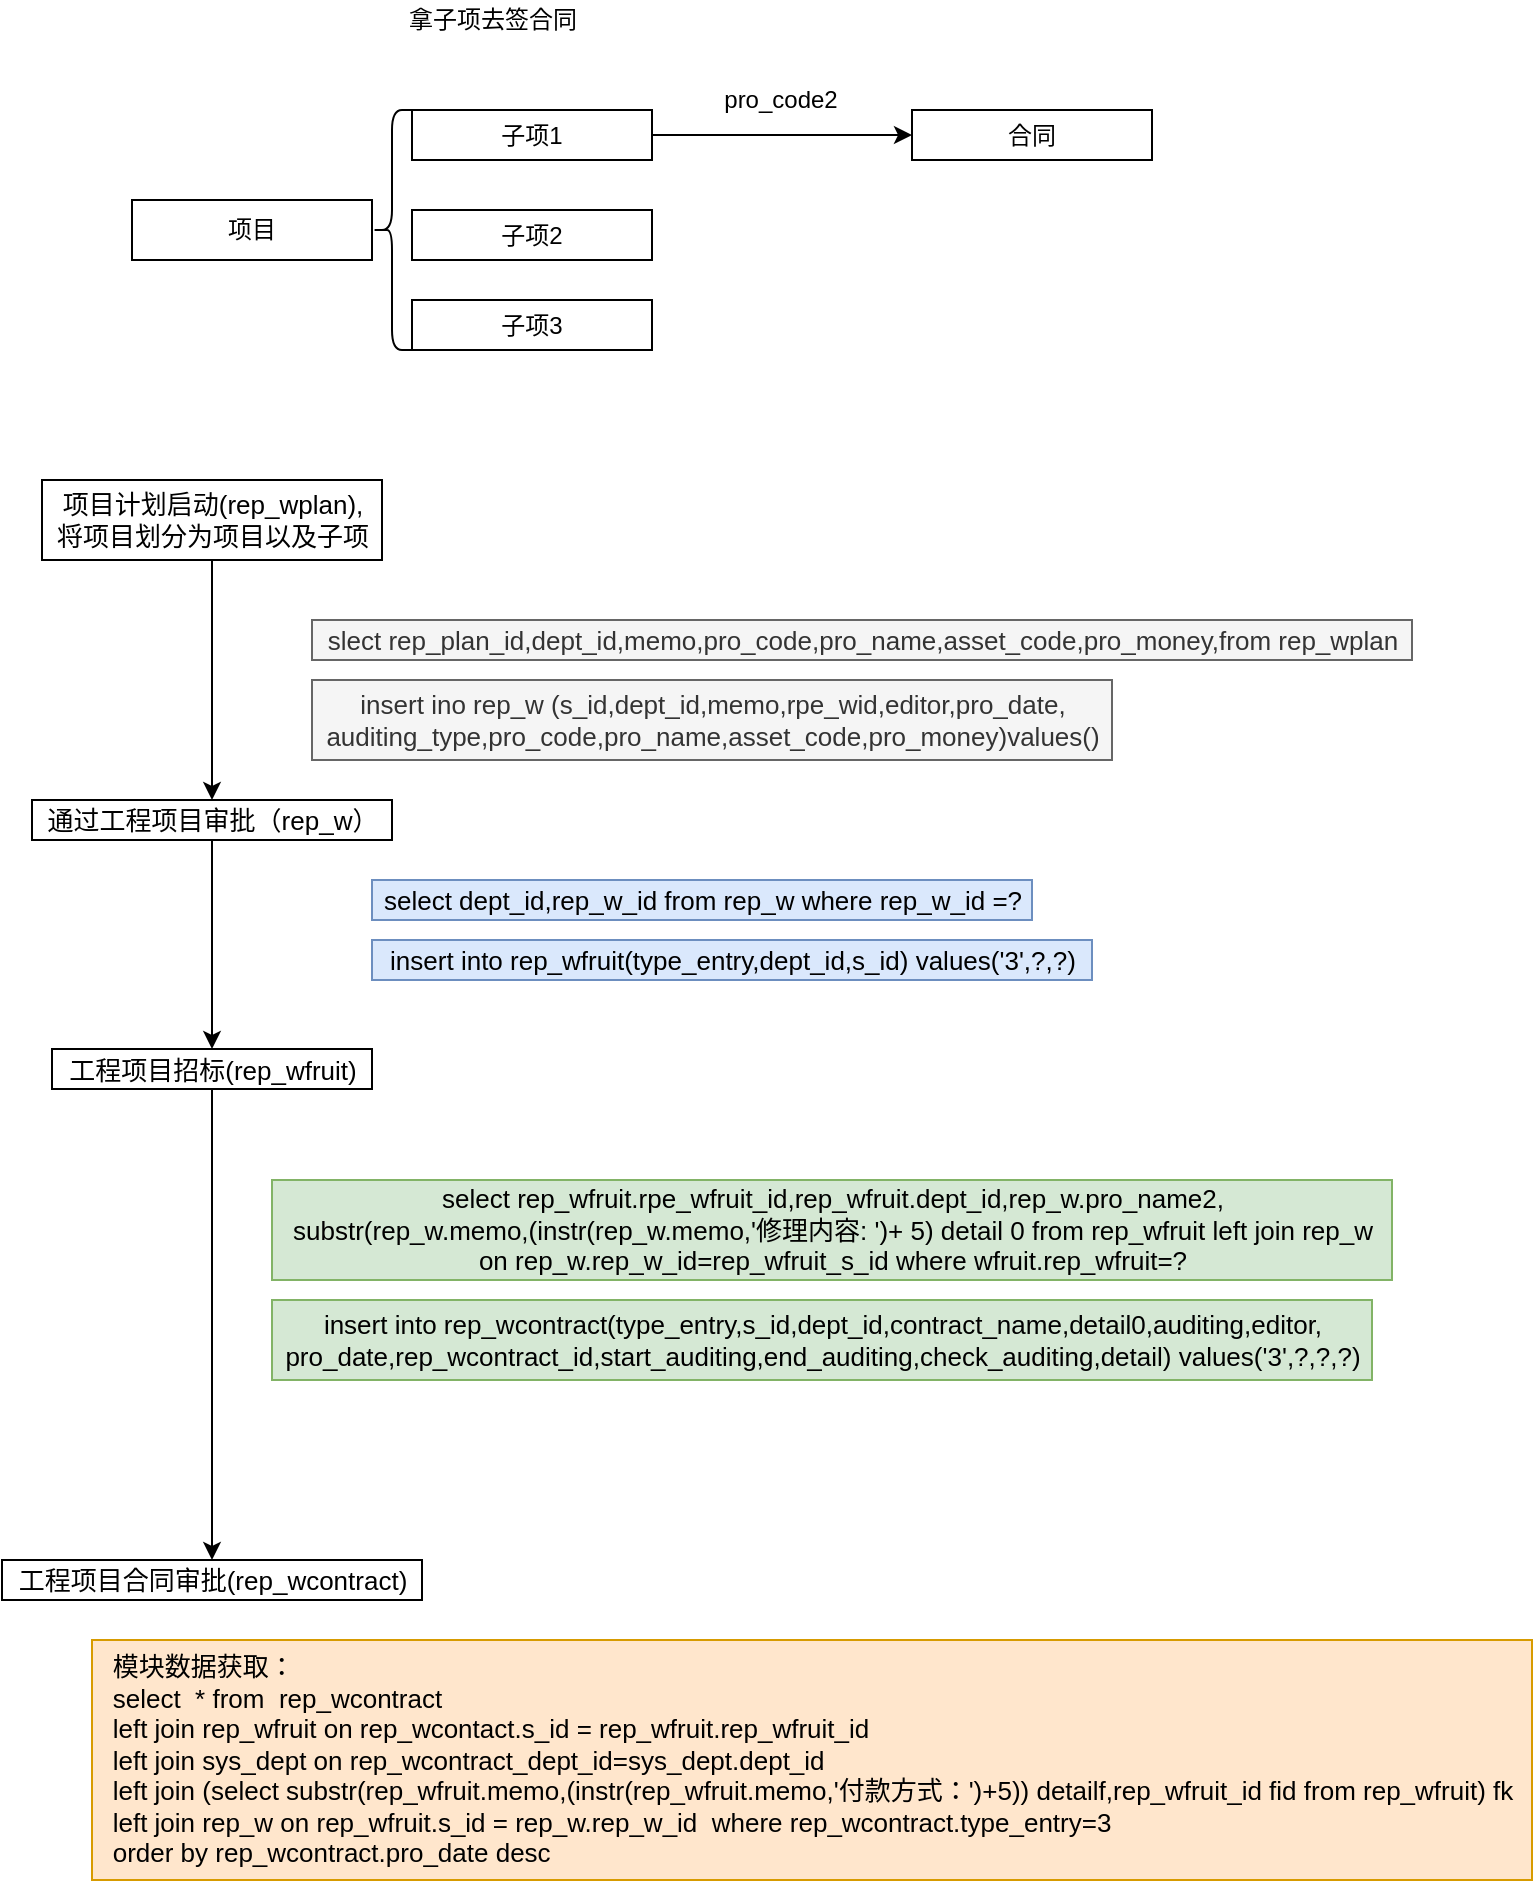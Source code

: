 <mxfile version="16.5.6" type="github">
  <diagram id="YGL4_LU6Wryx0pnacia-" name="Page-1">
    <mxGraphModel dx="1550" dy="844" grid="1" gridSize="10" guides="1" tooltips="1" connect="1" arrows="1" fold="1" page="1" pageScale="1" pageWidth="827" pageHeight="1169" math="0" shadow="0">
      <root>
        <mxCell id="0" />
        <mxCell id="1" parent="0" />
        <mxCell id="nmOukB2l_b2BBjUmnGJQ-1" value="项目" style="rounded=0;whiteSpace=wrap;html=1;" vertex="1" parent="1">
          <mxGeometry x="90" y="140" width="120" height="30" as="geometry" />
        </mxCell>
        <mxCell id="nmOukB2l_b2BBjUmnGJQ-2" value="" style="shape=curlyBracket;whiteSpace=wrap;html=1;rounded=1;" vertex="1" parent="1">
          <mxGeometry x="210" y="95" width="20" height="120" as="geometry" />
        </mxCell>
        <mxCell id="nmOukB2l_b2BBjUmnGJQ-9" value="" style="edgeStyle=orthogonalEdgeStyle;rounded=0;orthogonalLoop=1;jettySize=auto;html=1;" edge="1" parent="1" source="nmOukB2l_b2BBjUmnGJQ-4" target="nmOukB2l_b2BBjUmnGJQ-8">
          <mxGeometry relative="1" as="geometry" />
        </mxCell>
        <mxCell id="nmOukB2l_b2BBjUmnGJQ-4" value="子项1" style="rounded=0;whiteSpace=wrap;html=1;" vertex="1" parent="1">
          <mxGeometry x="230" y="95" width="120" height="25" as="geometry" />
        </mxCell>
        <mxCell id="nmOukB2l_b2BBjUmnGJQ-5" value="子项2" style="rounded=0;whiteSpace=wrap;html=1;" vertex="1" parent="1">
          <mxGeometry x="230" y="145" width="120" height="25" as="geometry" />
        </mxCell>
        <mxCell id="nmOukB2l_b2BBjUmnGJQ-6" value="子项3" style="rounded=0;whiteSpace=wrap;html=1;" vertex="1" parent="1">
          <mxGeometry x="230" y="190" width="120" height="25" as="geometry" />
        </mxCell>
        <mxCell id="nmOukB2l_b2BBjUmnGJQ-7" value="拿子项去签合同" style="text;html=1;align=center;verticalAlign=middle;resizable=0;points=[];autosize=1;strokeColor=none;fillColor=none;" vertex="1" parent="1">
          <mxGeometry x="220" y="40" width="100" height="20" as="geometry" />
        </mxCell>
        <mxCell id="nmOukB2l_b2BBjUmnGJQ-8" value="合同" style="rounded=0;whiteSpace=wrap;html=1;" vertex="1" parent="1">
          <mxGeometry x="480" y="95" width="120" height="25" as="geometry" />
        </mxCell>
        <mxCell id="nmOukB2l_b2BBjUmnGJQ-10" value="pro_code2" style="text;html=1;align=center;verticalAlign=middle;resizable=0;points=[];autosize=1;strokeColor=none;fillColor=none;" vertex="1" parent="1">
          <mxGeometry x="379" y="80" width="70" height="20" as="geometry" />
        </mxCell>
        <mxCell id="nmOukB2l_b2BBjUmnGJQ-15" value="" style="edgeStyle=orthogonalEdgeStyle;rounded=0;orthogonalLoop=1;jettySize=auto;html=1;fontSize=13;entryX=0.5;entryY=0;entryDx=0;entryDy=0;entryPerimeter=0;" edge="1" parent="1" source="nmOukB2l_b2BBjUmnGJQ-13" target="nmOukB2l_b2BBjUmnGJQ-16">
          <mxGeometry relative="1" as="geometry">
            <mxPoint x="190" y="410" as="targetPoint" />
          </mxGeometry>
        </mxCell>
        <mxCell id="nmOukB2l_b2BBjUmnGJQ-13" value="&lt;span style=&quot;font-size: 13px&quot;&gt;项目计划启动(rep_wplan),&lt;br&gt;将项目划分为项目以及子项&lt;/span&gt;" style="text;html=1;align=center;verticalAlign=middle;resizable=0;points=[];autosize=1;strokeColor=default;fillColor=none;fontSize=13;fontStyle=0" vertex="1" parent="1">
          <mxGeometry x="45" y="280" width="170" height="40" as="geometry" />
        </mxCell>
        <mxCell id="nmOukB2l_b2BBjUmnGJQ-18" value="" style="edgeStyle=orthogonalEdgeStyle;rounded=0;orthogonalLoop=1;jettySize=auto;html=1;fontSize=13;" edge="1" parent="1" source="nmOukB2l_b2BBjUmnGJQ-16" target="nmOukB2l_b2BBjUmnGJQ-17">
          <mxGeometry relative="1" as="geometry" />
        </mxCell>
        <mxCell id="nmOukB2l_b2BBjUmnGJQ-16" value="通过工程项目审批（rep_w）" style="text;html=1;align=center;verticalAlign=middle;resizable=0;points=[];autosize=1;strokeColor=default;fillColor=none;fontSize=13;" vertex="1" parent="1">
          <mxGeometry x="40" y="440" width="180" height="20" as="geometry" />
        </mxCell>
        <mxCell id="nmOukB2l_b2BBjUmnGJQ-20" value="" style="edgeStyle=orthogonalEdgeStyle;rounded=0;orthogonalLoop=1;jettySize=auto;html=1;fontSize=13;" edge="1" parent="1" source="nmOukB2l_b2BBjUmnGJQ-17" target="nmOukB2l_b2BBjUmnGJQ-19">
          <mxGeometry relative="1" as="geometry" />
        </mxCell>
        <mxCell id="nmOukB2l_b2BBjUmnGJQ-17" value="工程项目招标(rep_wfruit)" style="text;html=1;align=center;verticalAlign=middle;resizable=0;points=[];autosize=1;strokeColor=default;fillColor=none;fontSize=13;" vertex="1" parent="1">
          <mxGeometry x="50" y="564.5" width="160" height="20" as="geometry" />
        </mxCell>
        <mxCell id="nmOukB2l_b2BBjUmnGJQ-19" value="工程项目合同审批(rep_wcontract)" style="text;html=1;align=center;verticalAlign=middle;resizable=0;points=[];autosize=1;strokeColor=default;fillColor=none;fontSize=13;" vertex="1" parent="1">
          <mxGeometry x="25" y="820" width="210" height="20" as="geometry" />
        </mxCell>
        <mxCell id="nmOukB2l_b2BBjUmnGJQ-32" value="" style="group" vertex="1" connectable="0" parent="1">
          <mxGeometry x="160" y="630" width="560" height="100" as="geometry" />
        </mxCell>
        <mxCell id="nmOukB2l_b2BBjUmnGJQ-27" value="select rep_wfruit.rpe_wfruit_id,rep_wfruit.dept_id,rep_w.pro_name2,&lt;br&gt;substr(rep_w.memo,(instr(rep_w.memo,&#39;修理内容: &#39;)+ 5) detail 0 from rep_wfruit left join rep_w &lt;br&gt;on rep_w.rep_w_id=rep_wfruit_s_id where wfruit.rep_wfruit=?" style="text;html=1;align=center;verticalAlign=middle;resizable=0;points=[];autosize=1;strokeColor=#82b366;fillColor=#d5e8d4;fontSize=13;" vertex="1" parent="nmOukB2l_b2BBjUmnGJQ-32">
          <mxGeometry width="560" height="50" as="geometry" />
        </mxCell>
        <mxCell id="nmOukB2l_b2BBjUmnGJQ-28" value="insert into rep_wcontract(type_entry,s_id,dept_id,contract_name,detail0,auditing,editor,&lt;br&gt;pro_date,rep_wcontract_id,start_auditing,end_auditing,check_auditing,detail) values(&#39;3&#39;,?,?,?)" style="text;html=1;align=center;verticalAlign=middle;resizable=0;points=[];autosize=1;strokeColor=#82b366;fillColor=#d5e8d4;fontSize=13;" vertex="1" parent="nmOukB2l_b2BBjUmnGJQ-32">
          <mxGeometry y="60" width="550" height="40" as="geometry" />
        </mxCell>
        <mxCell id="nmOukB2l_b2BBjUmnGJQ-31" value="select rep_wfruit.rpe_wfruit_id,rep_wfruit.dept_id,rep_w.pro_name2,&lt;br&gt;substr(rep_w.memo,(instr(rep_w.memo,&#39;修理内容: &#39;)+ 5) detail 0 from rep_wfruit left join rep_w &lt;br&gt;on rep_w.rep_w_id=rep_wfruit_s_id where wfruit.rep_wfruit=?" style="text;html=1;align=center;verticalAlign=middle;resizable=0;points=[];autosize=1;strokeColor=#82b366;fillColor=#d5e8d4;fontSize=13;" vertex="1" parent="nmOukB2l_b2BBjUmnGJQ-32">
          <mxGeometry width="560" height="50" as="geometry" />
        </mxCell>
        <mxCell id="nmOukB2l_b2BBjUmnGJQ-33" value="" style="group" vertex="1" connectable="0" parent="1">
          <mxGeometry x="210" y="480" width="360" height="50" as="geometry" />
        </mxCell>
        <mxCell id="nmOukB2l_b2BBjUmnGJQ-25" value="select dept_id,rep_w_id from rep_w where rep_w_id =?" style="text;html=1;align=center;verticalAlign=middle;resizable=0;points=[];autosize=1;strokeColor=#6c8ebf;fillColor=#dae8fc;fontSize=13;" vertex="1" parent="nmOukB2l_b2BBjUmnGJQ-33">
          <mxGeometry width="330" height="20" as="geometry" />
        </mxCell>
        <mxCell id="nmOukB2l_b2BBjUmnGJQ-26" value="insert into rep_wfruit(type_entry,dept_id,s_id) values(&#39;3&#39;,?,?)" style="text;html=1;align=center;verticalAlign=middle;resizable=0;points=[];autosize=1;strokeColor=#6c8ebf;fillColor=#dae8fc;fontSize=13;" vertex="1" parent="nmOukB2l_b2BBjUmnGJQ-33">
          <mxGeometry y="30" width="360" height="20" as="geometry" />
        </mxCell>
        <mxCell id="nmOukB2l_b2BBjUmnGJQ-34" value="" style="group" vertex="1" connectable="0" parent="1">
          <mxGeometry x="180" y="350" width="550" height="70" as="geometry" />
        </mxCell>
        <mxCell id="nmOukB2l_b2BBjUmnGJQ-23" value="slect rep_plan_id,dept_id,memo,pro_code,pro_name,asset_code,pro_money,from rep_wplan" style="text;html=1;align=center;verticalAlign=middle;resizable=0;points=[];autosize=1;strokeColor=#666666;fillColor=#f5f5f5;fontSize=13;fontColor=#333333;" vertex="1" parent="nmOukB2l_b2BBjUmnGJQ-34">
          <mxGeometry width="550" height="20" as="geometry" />
        </mxCell>
        <mxCell id="nmOukB2l_b2BBjUmnGJQ-24" value="insert ino rep_w (s_id,dept_id,memo,rpe_wid,editor,pro_date,&lt;br&gt;auditing_type,pro_code,pro_name,asset_code,pro_money)values()" style="text;html=1;align=center;verticalAlign=middle;resizable=0;points=[];autosize=1;strokeColor=#666666;fillColor=#f5f5f5;fontSize=13;fontColor=#333333;" vertex="1" parent="nmOukB2l_b2BBjUmnGJQ-34">
          <mxGeometry y="30" width="400" height="40" as="geometry" />
        </mxCell>
        <mxCell id="nmOukB2l_b2BBjUmnGJQ-35" value="&lt;div style=&quot;text-align: justify&quot;&gt;模块数据获取：&lt;/div&gt;&lt;div style=&quot;text-align: justify&quot;&gt;select&amp;nbsp;&amp;nbsp;&lt;span&gt;* from&amp;nbsp;&amp;nbsp;&lt;/span&gt;&lt;span&gt;rep_wcontract&lt;/span&gt;&lt;/div&gt;&lt;div style=&quot;text-align: justify&quot;&gt;&lt;span&gt;	&lt;/span&gt;left join rep_wfruit on&amp;nbsp;&lt;span&gt;rep_wcontact.s_id = rep_wfruit.rep_wfruit_id&lt;/span&gt;&lt;/div&gt;&lt;div style=&quot;text-align: justify&quot;&gt;left join sys_dept on rep_wcontract_dept_id=sys_dept.dept_id&lt;/div&gt;&lt;div style=&quot;text-align: justify&quot;&gt;left join (select substr(rep_wfruit.memo,(instr(rep_wfruit.memo,&#39;付款方式：&#39;)+5)) detailf,rep_wfruit_id fid from rep_wfruit) fk&lt;/div&gt;&lt;div style=&quot;text-align: justify&quot;&gt;&lt;span&gt;	&lt;/span&gt;left join rep_w on&amp;nbsp;&lt;span&gt;rep_wfruit.s_id = rep_w.rep_w_id&amp;nbsp; where rep_wcontract.type_entry=3&lt;/span&gt;&lt;/div&gt;&lt;div style=&quot;text-align: justify&quot;&gt;&lt;span&gt;order by rep_wcontract.pro_date desc&lt;/span&gt;&lt;/div&gt;" style="text;html=1;align=center;verticalAlign=middle;resizable=0;points=[];autosize=1;strokeColor=#d79b00;fillColor=#ffe6cc;fontSize=13;" vertex="1" parent="1">
          <mxGeometry x="70" y="860" width="720" height="120" as="geometry" />
        </mxCell>
      </root>
    </mxGraphModel>
  </diagram>
</mxfile>
